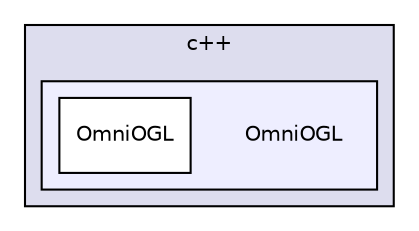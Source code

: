 digraph "H:/space/c++/OmniOGL" {
  compound=true
  node [ fontsize="10", fontname="Helvetica"];
  edge [ labelfontsize="10", labelfontname="Helvetica"];
  subgraph clusterdir_3c6c400fc051095631e8cc6a17dd1ec0 {
    graph [ bgcolor="#ddddee", pencolor="black", label="c++" fontname="Helvetica", fontsize="10", URL="dir_3c6c400fc051095631e8cc6a17dd1ec0.html"]
  subgraph clusterdir_bb4aacaa5adeef4ca691f27f7236cc95 {
    graph [ bgcolor="#eeeeff", pencolor="black", label="" URL="dir_bb4aacaa5adeef4ca691f27f7236cc95.html"];
    dir_bb4aacaa5adeef4ca691f27f7236cc95 [shape=plaintext label="OmniOGL"];
    dir_ce1d45b8c9d261b35e0c56274b1d6894 [shape=box label="OmniOGL" color="black" fillcolor="white" style="filled" URL="dir_ce1d45b8c9d261b35e0c56274b1d6894.html"];
  }
  }
}

